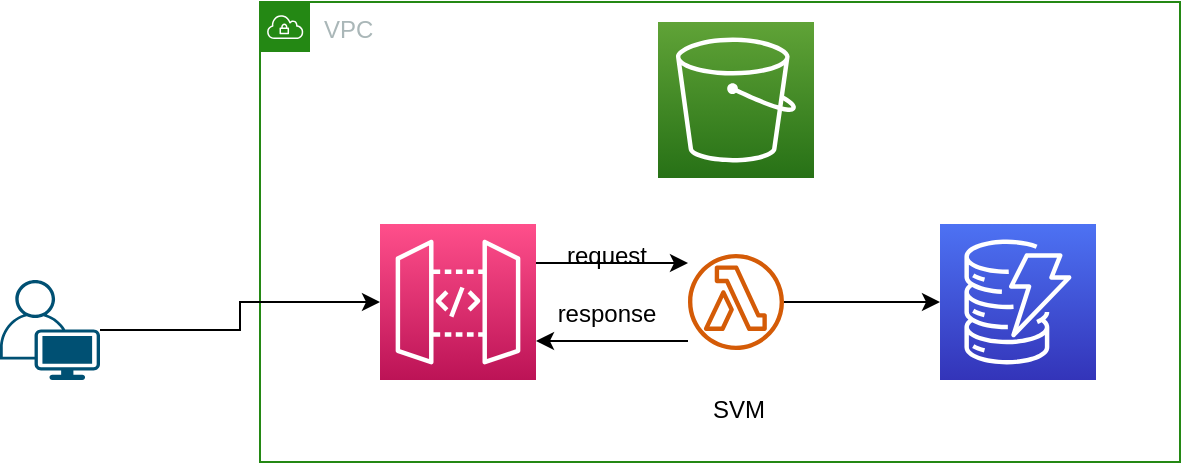 <mxfile version="20.4.1" type="github">
  <diagram id="tokZVwopgFBX3vDGjc5-" name="Página-1">
    <mxGraphModel dx="693" dy="461" grid="1" gridSize="10" guides="1" tooltips="1" connect="1" arrows="1" fold="1" page="1" pageScale="1" pageWidth="827" pageHeight="1169" math="0" shadow="0">
      <root>
        <mxCell id="0" />
        <mxCell id="1" parent="0" />
        <mxCell id="WB8jmStbkChT-3xln-ix-10" value="VPC" style="points=[[0,0],[0.25,0],[0.5,0],[0.75,0],[1,0],[1,0.25],[1,0.5],[1,0.75],[1,1],[0.75,1],[0.5,1],[0.25,1],[0,1],[0,0.75],[0,0.5],[0,0.25]];outlineConnect=0;gradientColor=none;html=1;whiteSpace=wrap;fontSize=12;fontStyle=0;container=1;pointerEvents=0;collapsible=0;recursiveResize=0;shape=mxgraph.aws4.group;grIcon=mxgraph.aws4.group_vpc;strokeColor=#248814;fillColor=none;verticalAlign=top;align=left;spacingLeft=30;fontColor=#AAB7B8;dashed=0;" vertex="1" parent="1">
          <mxGeometry x="200" y="100" width="460" height="230" as="geometry" />
        </mxCell>
        <mxCell id="WB8jmStbkChT-3xln-ix-9" value="" style="sketch=0;points=[[0,0,0],[0.25,0,0],[0.5,0,0],[0.75,0,0],[1,0,0],[0,1,0],[0.25,1,0],[0.5,1,0],[0.75,1,0],[1,1,0],[0,0.25,0],[0,0.5,0],[0,0.75,0],[1,0.25,0],[1,0.5,0],[1,0.75,0]];outlineConnect=0;fontColor=#232F3E;gradientColor=#60A337;gradientDirection=north;fillColor=#277116;strokeColor=#ffffff;dashed=0;verticalLabelPosition=bottom;verticalAlign=top;align=center;html=1;fontSize=12;fontStyle=0;aspect=fixed;shape=mxgraph.aws4.resourceIcon;resIcon=mxgraph.aws4.s3;" vertex="1" parent="WB8jmStbkChT-3xln-ix-10">
          <mxGeometry x="199" y="10" width="78" height="78" as="geometry" />
        </mxCell>
        <mxCell id="WB8jmStbkChT-3xln-ix-3" value="" style="sketch=0;points=[[0,0,0],[0.25,0,0],[0.5,0,0],[0.75,0,0],[1,0,0],[0,1,0],[0.25,1,0],[0.5,1,0],[0.75,1,0],[1,1,0],[0,0.25,0],[0,0.5,0],[0,0.75,0],[1,0.25,0],[1,0.5,0],[1,0.75,0]];outlineConnect=0;fontColor=#232F3E;gradientColor=#4D72F3;gradientDirection=north;fillColor=#3334B9;strokeColor=#ffffff;dashed=0;verticalLabelPosition=bottom;verticalAlign=top;align=center;html=1;fontSize=12;fontStyle=0;aspect=fixed;shape=mxgraph.aws4.resourceIcon;resIcon=mxgraph.aws4.dynamodb;" vertex="1" parent="WB8jmStbkChT-3xln-ix-10">
          <mxGeometry x="340" y="111" width="78" height="78" as="geometry" />
        </mxCell>
        <mxCell id="WB8jmStbkChT-3xln-ix-22" style="edgeStyle=orthogonalEdgeStyle;rounded=0;orthogonalLoop=1;jettySize=auto;html=1;entryX=1;entryY=0.75;entryDx=0;entryDy=0;entryPerimeter=0;" edge="1" parent="WB8jmStbkChT-3xln-ix-10" source="WB8jmStbkChT-3xln-ix-4" target="WB8jmStbkChT-3xln-ix-6">
          <mxGeometry relative="1" as="geometry">
            <Array as="points">
              <mxPoint x="176" y="170" />
            </Array>
          </mxGeometry>
        </mxCell>
        <mxCell id="WB8jmStbkChT-3xln-ix-4" value="" style="sketch=0;outlineConnect=0;fontColor=#232F3E;gradientColor=none;fillColor=#D45B07;strokeColor=none;dashed=0;verticalLabelPosition=bottom;verticalAlign=top;align=center;html=1;fontSize=12;fontStyle=0;aspect=fixed;pointerEvents=1;shape=mxgraph.aws4.lambda_function;" vertex="1" parent="WB8jmStbkChT-3xln-ix-10">
          <mxGeometry x="214" y="126" width="48" height="48" as="geometry" />
        </mxCell>
        <mxCell id="WB8jmStbkChT-3xln-ix-5" style="edgeStyle=orthogonalEdgeStyle;rounded=0;orthogonalLoop=1;jettySize=auto;html=1;entryX=0;entryY=0.5;entryDx=0;entryDy=0;entryPerimeter=0;" edge="1" parent="WB8jmStbkChT-3xln-ix-10" source="WB8jmStbkChT-3xln-ix-4" target="WB8jmStbkChT-3xln-ix-3">
          <mxGeometry relative="1" as="geometry" />
        </mxCell>
        <mxCell id="WB8jmStbkChT-3xln-ix-21" style="edgeStyle=orthogonalEdgeStyle;rounded=0;orthogonalLoop=1;jettySize=auto;html=1;exitX=1;exitY=0.25;exitDx=0;exitDy=0;exitPerimeter=0;" edge="1" parent="WB8jmStbkChT-3xln-ix-10" source="WB8jmStbkChT-3xln-ix-6" target="WB8jmStbkChT-3xln-ix-4">
          <mxGeometry relative="1" as="geometry">
            <Array as="points">
              <mxPoint x="200" y="131" />
              <mxPoint x="200" y="131" />
            </Array>
          </mxGeometry>
        </mxCell>
        <mxCell id="WB8jmStbkChT-3xln-ix-6" value="" style="sketch=0;points=[[0,0,0],[0.25,0,0],[0.5,0,0],[0.75,0,0],[1,0,0],[0,1,0],[0.25,1,0],[0.5,1,0],[0.75,1,0],[1,1,0],[0,0.25,0],[0,0.5,0],[0,0.75,0],[1,0.25,0],[1,0.5,0],[1,0.75,0]];outlineConnect=0;fontColor=#232F3E;gradientColor=#FF4F8B;gradientDirection=north;fillColor=#BC1356;strokeColor=#ffffff;dashed=0;verticalLabelPosition=bottom;verticalAlign=top;align=center;html=1;fontSize=12;fontStyle=0;aspect=fixed;shape=mxgraph.aws4.resourceIcon;resIcon=mxgraph.aws4.api_gateway;" vertex="1" parent="WB8jmStbkChT-3xln-ix-10">
          <mxGeometry x="60" y="111" width="78" height="78" as="geometry" />
        </mxCell>
        <mxCell id="WB8jmStbkChT-3xln-ix-20" value="SVM" style="text;html=1;align=center;verticalAlign=middle;resizable=0;points=[];autosize=1;strokeColor=none;fillColor=none;" vertex="1" parent="WB8jmStbkChT-3xln-ix-10">
          <mxGeometry x="214" y="189" width="50" height="30" as="geometry" />
        </mxCell>
        <mxCell id="WB8jmStbkChT-3xln-ix-23" value="request&lt;br&gt;&lt;br&gt;response" style="text;html=1;align=center;verticalAlign=middle;resizable=0;points=[];autosize=1;strokeColor=none;fillColor=none;" vertex="1" parent="WB8jmStbkChT-3xln-ix-10">
          <mxGeometry x="138" y="111" width="70" height="60" as="geometry" />
        </mxCell>
        <mxCell id="WB8jmStbkChT-3xln-ix-26" style="edgeStyle=orthogonalEdgeStyle;rounded=0;orthogonalLoop=1;jettySize=auto;html=1;" edge="1" parent="1" source="WB8jmStbkChT-3xln-ix-25" target="WB8jmStbkChT-3xln-ix-6">
          <mxGeometry relative="1" as="geometry" />
        </mxCell>
        <mxCell id="WB8jmStbkChT-3xln-ix-25" value="" style="points=[[0.35,0,0],[0.98,0.51,0],[1,0.71,0],[0.67,1,0],[0,0.795,0],[0,0.65,0]];verticalLabelPosition=bottom;sketch=0;html=1;verticalAlign=top;aspect=fixed;align=center;pointerEvents=1;shape=mxgraph.cisco19.user;fillColor=#005073;strokeColor=none;" vertex="1" parent="1">
          <mxGeometry x="70" y="239" width="50" height="50" as="geometry" />
        </mxCell>
      </root>
    </mxGraphModel>
  </diagram>
</mxfile>
